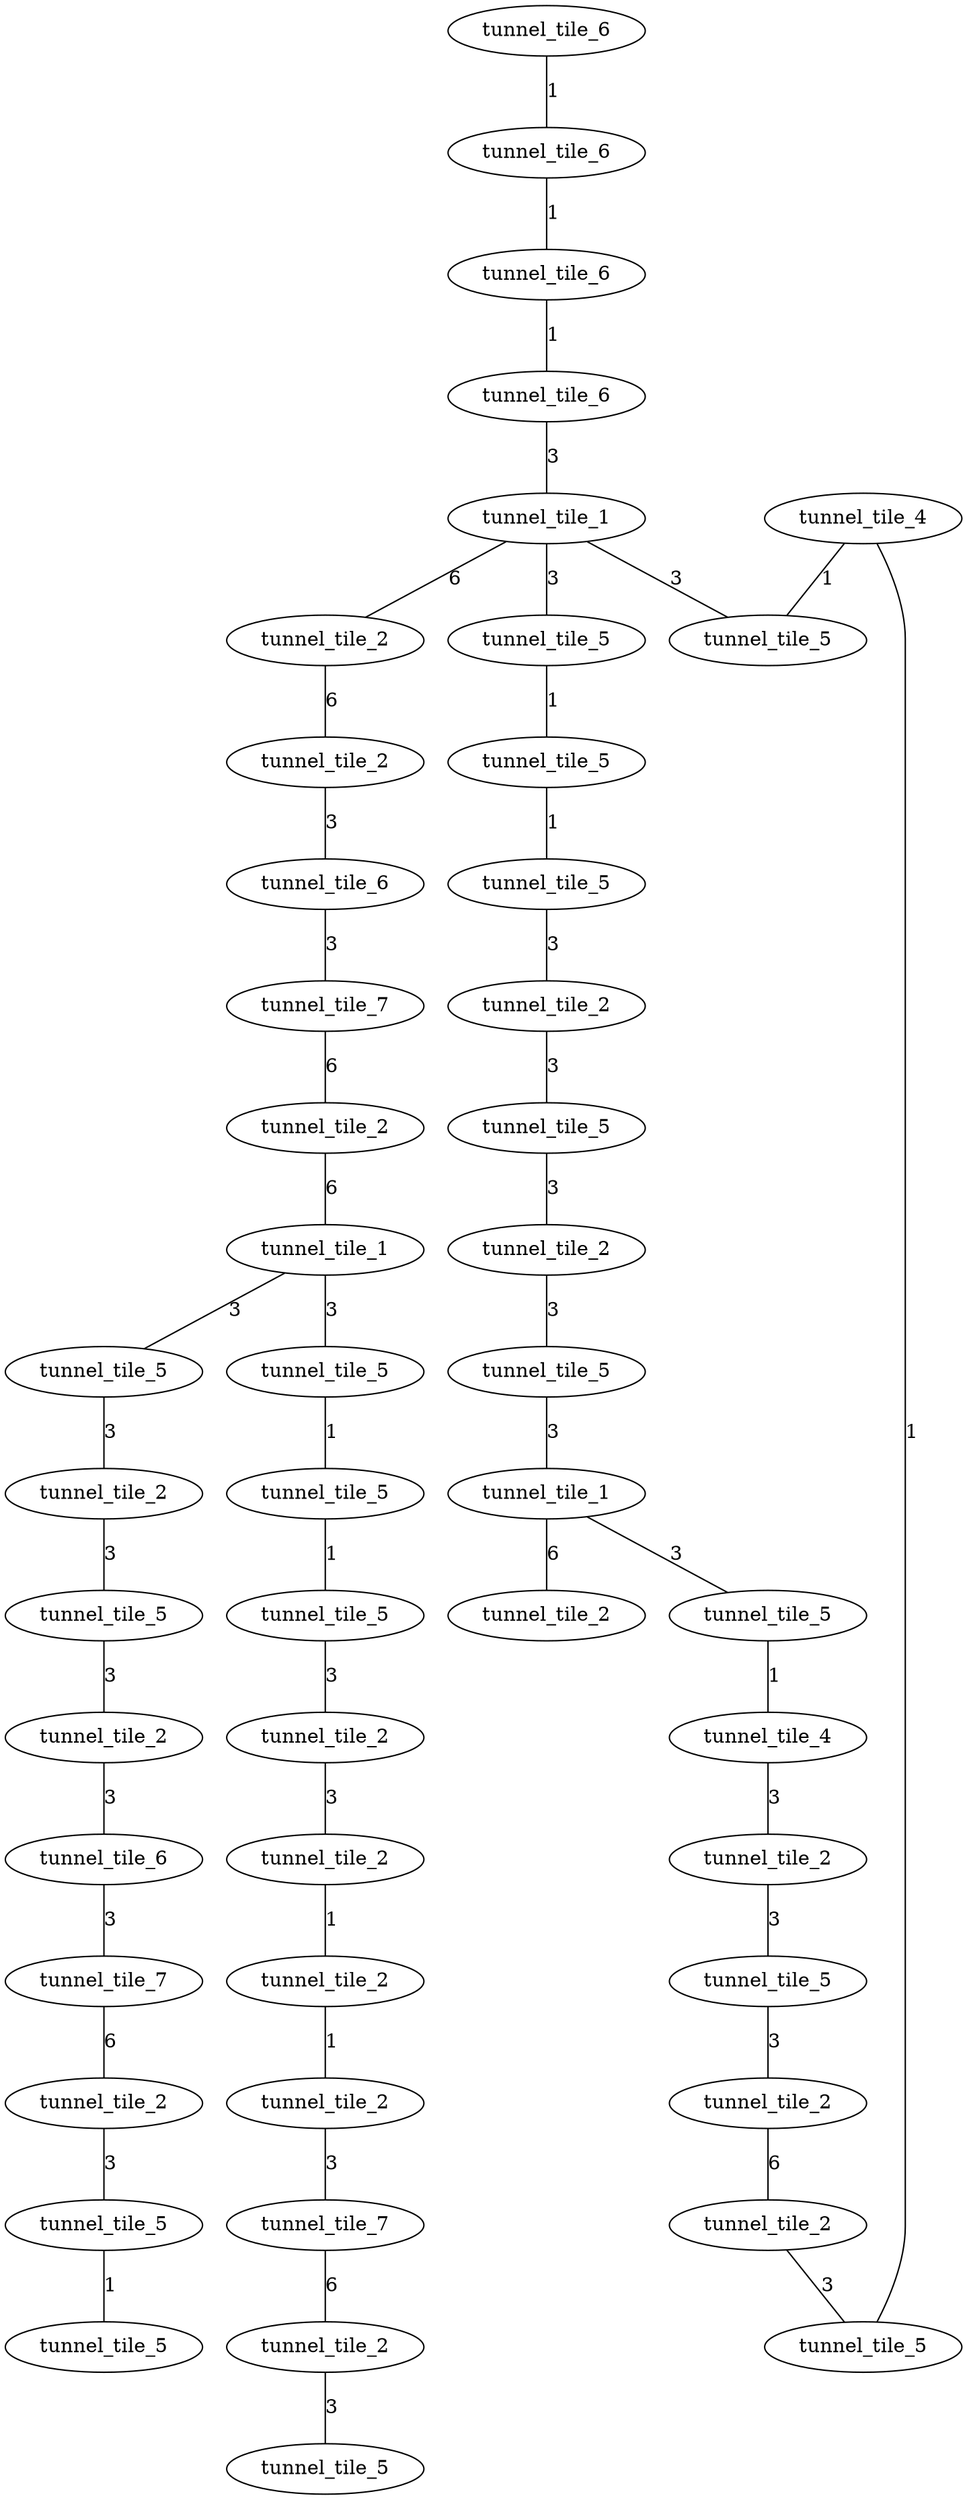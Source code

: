 
/* Visibility graph for tunnel_practice_1.world */

/* SubT tunnel parameters */
/* range: 2000.0 */
/* step_size: 20.0 */

graph {
  01  [label=tunnel_tile_6];
  02  [label=tunnel_tile_6];
  03  [label=tunnel_tile_6];
  04  [label=tunnel_tile_6];
  05  [label=tunnel_tile_1];
  06  [label=tunnel_tile_5];
  07  [label=tunnel_tile_5];
  08  [label=tunnel_tile_5];
  09  [label=tunnel_tile_2];
  10  [label=tunnel_tile_5];
  11  [label=tunnel_tile_2];
  12  [label=tunnel_tile_5];
  13  [label=tunnel_tile_1];
  14  [label=tunnel_tile_5];
  "15a" [label=tunnel_tile_4];
  "15b" [label=tunnel_tile_4];
  16  [label=tunnel_tile_2];
  17  [label=tunnel_tile_5];
  18  [label=tunnel_tile_2];
  19  [label=tunnel_tile_2];
  20  [label=tunnel_tile_5];
  21  [label=tunnel_tile_5];
  22  [label=tunnel_tile_2];
  23  [label=tunnel_tile_2];
  24  [label=tunnel_tile_2];
  25  [label=tunnel_tile_6];
  26  [label=tunnel_tile_7];
  27  [label=tunnel_tile_2];
  28  [label=tunnel_tile_1];
  29  [label=tunnel_tile_5];
  30  [label=tunnel_tile_5];
  31  [label=tunnel_tile_5];
  32  [label=tunnel_tile_2];
  33  [label=tunnel_tile_2];
  34  [label=tunnel_tile_2];
  35  [label=tunnel_tile_2];
  36  [label=tunnel_tile_7];
  37  [label=tunnel_tile_2];
  38  [label=tunnel_tile_5];
  39  [label=tunnel_tile_5];
  40  [label=tunnel_tile_2];
  41  [label=tunnel_tile_5];
  42  [label=tunnel_tile_2];
  43  [label=tunnel_tile_6];
  44  [label=tunnel_tile_7];
  45  [label=tunnel_tile_2];
  46  [label=tunnel_tile_5];
  47  [label=tunnel_tile_5];
  01  -- 02 [label=1];
  02  -- 03 [label=1];
  03  -- 04 [label=1];
  04  -- 05 [label=3];
  
  /* Intersection */
  05  -- 06  [label=3];
  05  -- 21  [label=3];
  05  -- 23  [label=6];
    
  06  -- 07  [label=1];
  07  -- 08  [label=1];
  08  -- 09  [label=3];
  09  -- 10  [label=3];
  10  -- 11  [label=3];
  11  -- 12  [label=3];
  12  -- 13  [label=3];

  /* Intersection */
  13  -- 14  [label=3];
  13  -- 22  [label=6];
  14  -- "15a" [label=1];

  /* Intersection */
  "15a" -- 16  [label=3];
  "15b" -- 20  [label=1];
  "15b" -- 21  [label=1];
 
  16  -- 17  [label=3];
  17  -- 18  [label=3];
  18  -- 19  [label=6];
  19  -- 20  [label=3];
  23  -- 24  [label=6];
  24  -- 25  [label=3];
  25  -- 26  [label=3];
  26  -- 27  [label=6];
  27  -- 28  [label=6];

  /* Intersection */
  28  -- 29  [label=3];
  28  -- 39  [label=3];
 
  29  -- 30  [label=1];
  30  -- 31  [label=1];
  31  -- 32  [label=3];
  32  -- 33  [label=3];
  33  -- 34  [label=1];
  34  -- 35  [label=1];
  35  -- 36  [label=3];
  36  -- 37  [label=6];
  37  -- 38  [label=3];
 
  39  -- 40  [label=3];
  40  -- 41  [label=3];
  41  -- 42  [label=3];
  42  -- 43  [label=3];
  43  -- 44  [label=3];
  44  -- 45  [label=6];
  45  -- 46  [label=3];
  46  -- 47  [label=1];
}
